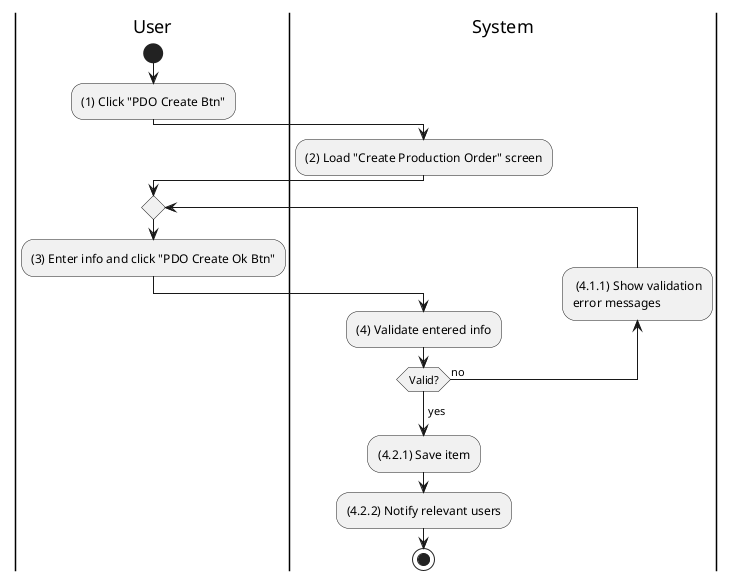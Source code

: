 @startuml production-order-create
|u|User
|s|System

|u|
start
:(1) Click "PDO Create Btn";

|s|
:(2) Load "Create Production Order" screen;

|u|
repeat
    :(3) Enter info and click "PDO Create Ok Btn";
    |s|
    :(4) Validate entered info;
    backward: (4.1.1) Show validation\nerror messages;
repeat while (Valid?) is (no)
->yes;
:(4.2.1) Save item;
:(4.2.2) Notify relevant users;
stop
@enduml